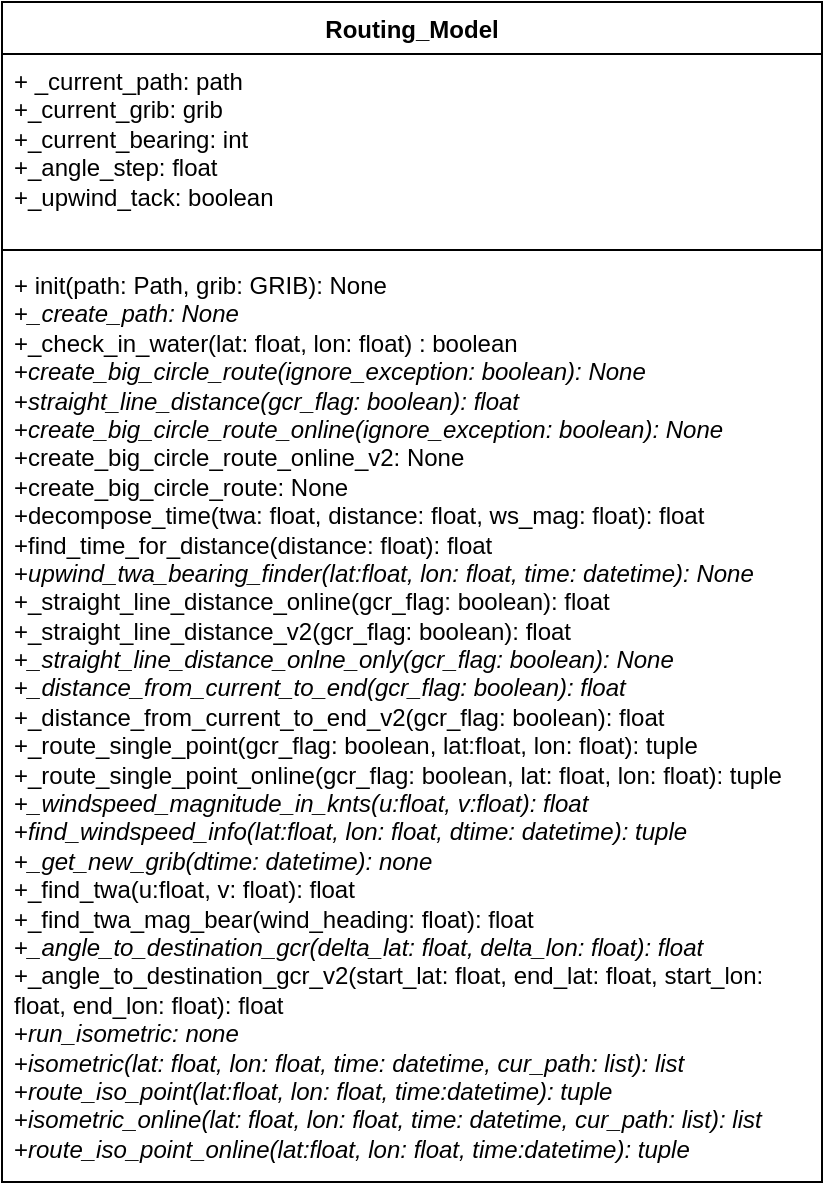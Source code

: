 <mxfile version="26.0.16">
  <diagram name="Page-1" id="53KFugsAZ4gvpESUQWtu">
    <mxGraphModel dx="1290" dy="522" grid="1" gridSize="10" guides="1" tooltips="1" connect="1" arrows="1" fold="1" page="1" pageScale="1" pageWidth="827" pageHeight="1169" math="0" shadow="0">
      <root>
        <mxCell id="0" />
        <mxCell id="1" parent="0" />
        <mxCell id="R4ziwP-UMa5_qTA2soAj-1" value="Routing_Model" style="swimlane;fontStyle=1;align=center;verticalAlign=top;childLayout=stackLayout;horizontal=1;startSize=26;horizontalStack=0;resizeParent=1;resizeParentMax=0;resizeLast=0;collapsible=1;marginBottom=0;whiteSpace=wrap;html=1;" parent="1" vertex="1">
          <mxGeometry x="270" y="50" width="410" height="590" as="geometry" />
        </mxCell>
        <mxCell id="R4ziwP-UMa5_qTA2soAj-2" value="+ _current_path: path&lt;div&gt;+_current_grib: grib&lt;/div&gt;&lt;div&gt;+_current_bearing: int&lt;/div&gt;&lt;div&gt;+_angle_step: float&lt;/div&gt;&lt;div&gt;+_upwind_tack: boolean&lt;/div&gt;&lt;div&gt;&lt;br&gt;&lt;/div&gt;" style="text;strokeColor=none;fillColor=none;align=left;verticalAlign=top;spacingLeft=4;spacingRight=4;overflow=hidden;rotatable=0;points=[[0,0.5],[1,0.5]];portConstraint=eastwest;whiteSpace=wrap;html=1;" parent="R4ziwP-UMa5_qTA2soAj-1" vertex="1">
          <mxGeometry y="26" width="410" height="94" as="geometry" />
        </mxCell>
        <mxCell id="R4ziwP-UMa5_qTA2soAj-3" value="" style="line;strokeWidth=1;fillColor=none;align=left;verticalAlign=middle;spacingTop=-1;spacingLeft=3;spacingRight=3;rotatable=0;labelPosition=right;points=[];portConstraint=eastwest;strokeColor=inherit;" parent="R4ziwP-UMa5_qTA2soAj-1" vertex="1">
          <mxGeometry y="120" width="410" height="8" as="geometry" />
        </mxCell>
        <mxCell id="R4ziwP-UMa5_qTA2soAj-4" value="+ init(path: Path, grib: GRIB): None&lt;div&gt;+&lt;i&gt;_create_path: None&lt;/i&gt;&lt;/div&gt;&lt;div&gt;+_check_in_water(lat: float, lon: float) : boolean&lt;/div&gt;&lt;div&gt;+&lt;i&gt;create_big_circle_route(ignore_exception: boolean): None&lt;/i&gt;&lt;br&gt;&lt;div&gt;+&lt;i&gt;straight_line_distance(gcr_flag: boolean): float&lt;/i&gt;&lt;/div&gt;&lt;/div&gt;&lt;div&gt;+&lt;i&gt;create_big_circle_route_online(ignore_exception: boolean): None&lt;/i&gt;&lt;/div&gt;&lt;div&gt;+create_big_circle_route_online_v2: None&lt;/div&gt;&lt;div&gt;+create_big_circle_route: None&lt;/div&gt;&lt;div&gt;+decompose_time(twa: float, distance: float, ws_mag: float): float&lt;/div&gt;&lt;div&gt;+find_time_for_distance(distance: float): float&lt;/div&gt;&lt;div&gt;+&lt;i&gt;upwind_twa_bearing_finder(lat:float, lon: float, time: datetime): None&lt;/i&gt;&lt;/div&gt;&lt;div&gt;+_straight_line_distance_online(gcr_flag: boolean): float&lt;/div&gt;&lt;div&gt;+_straight_line_distance_v2(gcr_flag: boolean): float&lt;/div&gt;&lt;div&gt;+&lt;i&gt;_straight_line_distance_onlne_only(gcr_flag: boolean): None&lt;/i&gt;&lt;/div&gt;&lt;div&gt;+&lt;i&gt;_distance_from_current_to_end(gcr_flag: boolean): float&lt;/i&gt;&lt;/div&gt;&lt;div&gt;+_distance_from_current_to_end_v2(gcr_flag: boolean): float&lt;/div&gt;&lt;div&gt;+_route_single_point(gcr_flag: boolean, lat:float, lon: float): tuple&lt;/div&gt;&lt;div&gt;+_route_single_point_online(gcr_flag: boolean, lat: float, lon: float): tuple&lt;/div&gt;&lt;div&gt;+&lt;i&gt;_windspeed_magnitude_in_knts(u:float, v:float): float&lt;/i&gt;&lt;/div&gt;&lt;div&gt;+&lt;i&gt;find_windspeed_info(lat:float, lon: float, dtime: datetime): tuple&lt;/i&gt;&lt;/div&gt;&lt;div&gt;+&lt;i&gt;_get_new_grib(dtime: datetime): none&lt;/i&gt;&lt;/div&gt;&lt;div&gt;+_find_twa(u:float, v: float): float&lt;/div&gt;&lt;div&gt;+_find_twa_mag_bear(wind_heading: float): float&lt;/div&gt;&lt;div&gt;+&lt;i&gt;_angle_to_destination_gcr(delta_lat: float, delta_lon: float): float&lt;/i&gt;&lt;/div&gt;&lt;div&gt;+_angle_to_destination_gcr_v2(start_lat: float, end_lat: float, start_lon: float, end_lon: float): float&lt;/div&gt;&lt;div&gt;+&lt;i&gt;run_isometric: none&lt;/i&gt;&lt;/div&gt;&lt;div&gt;+&lt;i&gt;isometric(lat: float, lon: float, time: datetime, cur_path: list): list&lt;/i&gt;&lt;/div&gt;&lt;div&gt;+&lt;i&gt;route_iso_point(lat:float, lon: float, time:datetime): tuple&lt;/i&gt;&lt;/div&gt;&lt;div&gt;+&lt;i&gt;isometric_online(lat: float, lon: float, time: datetime, cur_path: list): list&lt;/i&gt;&lt;/div&gt;&lt;div&gt;+&lt;i&gt;route_iso_point_online(lat:float, lon: float, time:datetime): tuple&lt;/i&gt;&lt;/div&gt;&lt;div&gt;&lt;br&gt;&lt;/div&gt;" style="text;strokeColor=none;fillColor=none;align=left;verticalAlign=top;spacingLeft=4;spacingRight=4;overflow=hidden;rotatable=0;points=[[0,0.5],[1,0.5]];portConstraint=eastwest;whiteSpace=wrap;html=1;" parent="R4ziwP-UMa5_qTA2soAj-1" vertex="1">
          <mxGeometry y="128" width="410" height="462" as="geometry" />
        </mxCell>
      </root>
    </mxGraphModel>
  </diagram>
</mxfile>

